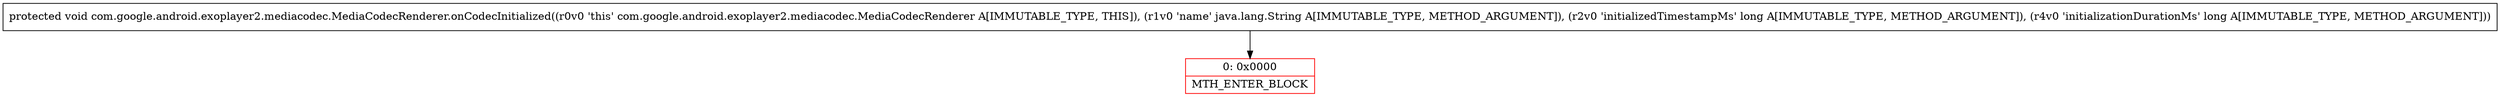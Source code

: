 digraph "CFG forcom.google.android.exoplayer2.mediacodec.MediaCodecRenderer.onCodecInitialized(Ljava\/lang\/String;JJ)V" {
subgraph cluster_Region_907740786 {
label = "R(0)";
node [shape=record,color=blue];
}
Node_0 [shape=record,color=red,label="{0\:\ 0x0000|MTH_ENTER_BLOCK\l}"];
MethodNode[shape=record,label="{protected void com.google.android.exoplayer2.mediacodec.MediaCodecRenderer.onCodecInitialized((r0v0 'this' com.google.android.exoplayer2.mediacodec.MediaCodecRenderer A[IMMUTABLE_TYPE, THIS]), (r1v0 'name' java.lang.String A[IMMUTABLE_TYPE, METHOD_ARGUMENT]), (r2v0 'initializedTimestampMs' long A[IMMUTABLE_TYPE, METHOD_ARGUMENT]), (r4v0 'initializationDurationMs' long A[IMMUTABLE_TYPE, METHOD_ARGUMENT])) }"];
MethodNode -> Node_0;
}

